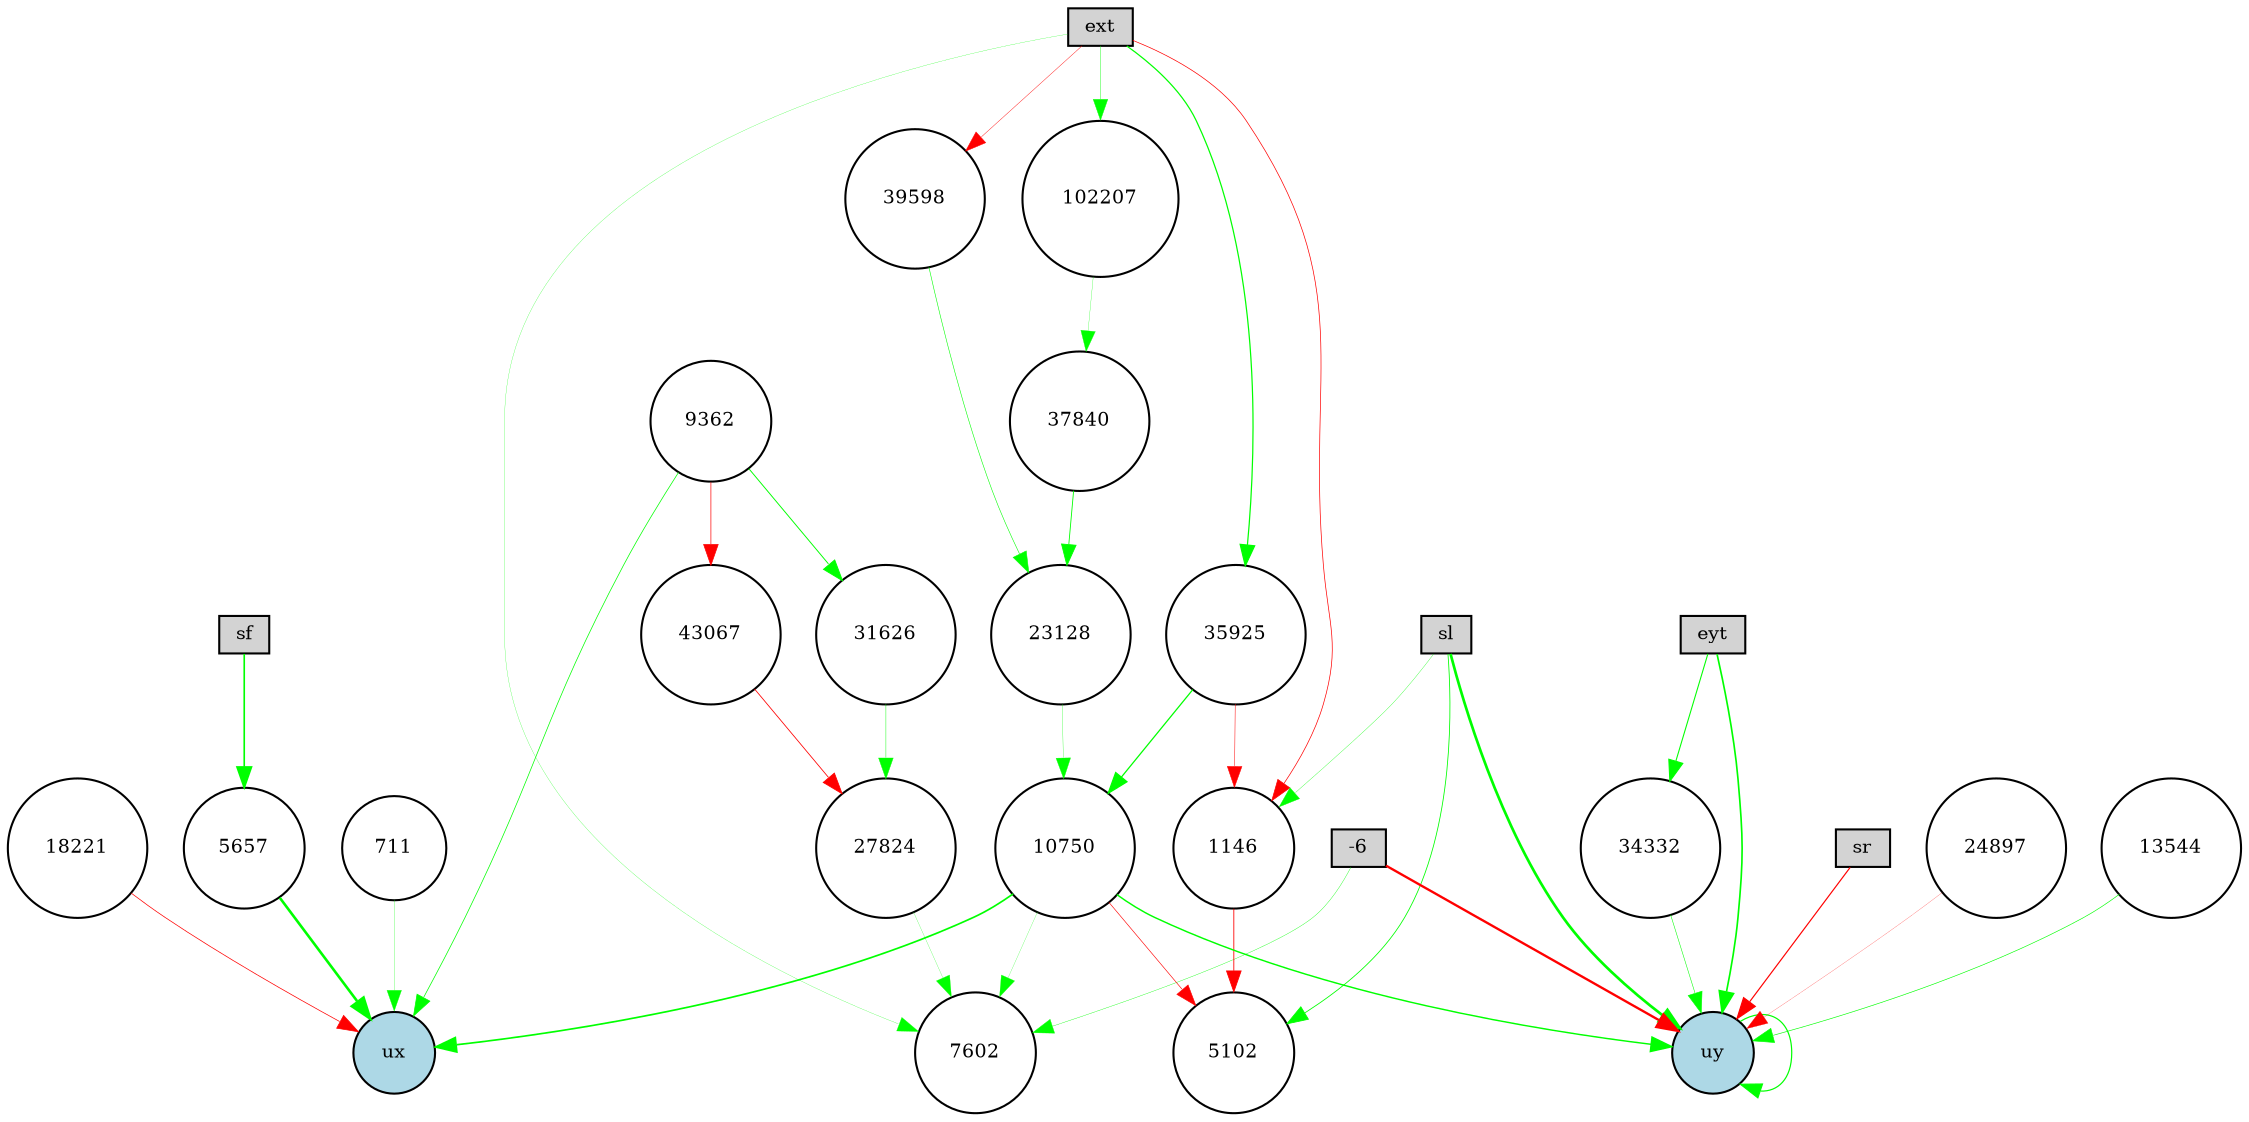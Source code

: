 digraph {
	node [fontsize=9 height=0.2 shape=circle width=0.2]
	ext [fillcolor=lightgray shape=box style=filled]
	eyt [fillcolor=lightgray shape=box style=filled]
	sf [fillcolor=lightgray shape=box style=filled]
	sl [fillcolor=lightgray shape=box style=filled]
	sr [fillcolor=lightgray shape=box style=filled]
	-6 [fillcolor=lightgray shape=box style=filled]
	ux [fillcolor=lightblue style=filled]
	uy [fillcolor=lightblue style=filled]
	24897 [fillcolor=white style=filled]
	711 [fillcolor=white style=filled]
	13544 [fillcolor=white style=filled]
	31626 [fillcolor=white style=filled]
	18221 [fillcolor=white style=filled]
	39598 [fillcolor=white style=filled]
	5102 [fillcolor=white style=filled]
	37840 [fillcolor=white style=filled]
	27824 [fillcolor=white style=filled]
	7602 [fillcolor=white style=filled]
	9362 [fillcolor=white style=filled]
	35925 [fillcolor=white style=filled]
	23128 [fillcolor=white style=filled]
	5657 [fillcolor=white style=filled]
	1146 [fillcolor=white style=filled]
	43067 [fillcolor=white style=filled]
	34332 [fillcolor=white style=filled]
	10750 [fillcolor=white style=filled]
	102207 [fillcolor=white style=filled]
	9362 -> ux [color=green penwidth=0.34908937701517795 style=solid]
	ext -> 35925 [color=green penwidth=0.5885239827573538 style=solid]
	10750 -> 5102 [color=red penwidth=0.2998724848793002 style=solid]
	13544 -> uy [color=green penwidth=0.30106670832240445 style=solid]
	31626 -> 27824 [color=green penwidth=0.20847586724452688 style=solid]
	9362 -> 43067 [color=red penwidth=0.33414212123909204 style=solid]
	43067 -> 27824 [color=red penwidth=0.38891039522140947 style=solid]
	eyt -> 34332 [color=green penwidth=0.5149260742186048 style=solid]
	34332 -> uy [color=green penwidth=0.2558984299089154 style=solid]
	sl -> 5102 [color=green penwidth=0.39330830994828403 style=solid]
	10750 -> 7602 [color=green penwidth=0.10714731067487085 style=solid]
	18221 -> ux [color=red penwidth=0.3424365073765562 style=solid]
	10750 -> ux [color=green penwidth=0.8101581205607935 style=solid]
	ext -> 7602 [color=green penwidth=0.11544568813981768 style=solid]
	711 -> ux [color=green penwidth=0.12997395740924694 style=solid]
	37840 -> 23128 [color=green penwidth=0.41105151985959754 style=solid]
	39598 -> 23128 [color=green penwidth=0.2724562564266375 style=solid]
	5657 -> ux [color=green penwidth=1.2537915004138347 style=solid]
	sf -> 5657 [color=green penwidth=0.7861925143157016 style=solid]
	-6 -> 7602 [color=green penwidth=0.1765028565690035 style=solid]
	uy -> uy [color=green penwidth=0.5745932548619803 style=solid]
	1146 -> 5102 [color=red penwidth=0.40712468367360266 style=solid]
	-6 -> uy [color=red penwidth=1.1274537488508163 style=solid]
	ext -> 39598 [color=red penwidth=0.19716060684634967 style=solid]
	102207 -> 37840 [color=green penwidth=0.12843190472797042 style=solid]
	eyt -> uy [color=green penwidth=0.8023005577473666 style=solid]
	sr -> uy [color=red penwidth=0.5686806763392863 style=solid]
	27824 -> 7602 [color=green penwidth=0.11044991229301179 style=solid]
	sl -> 1146 [color=green penwidth=0.1526573963171597 style=solid]
	9362 -> 31626 [color=green penwidth=0.45497936986897203 style=solid]
	23128 -> 10750 [color=green penwidth=0.14222799450541795 style=solid]
	35925 -> 1146 [color=red penwidth=0.2353266775319879 style=solid]
	10750 -> uy [color=green penwidth=0.6913075885628968 style=solid]
	35925 -> 10750 [color=green penwidth=0.604706962489621 style=solid]
	sl -> uy [color=green penwidth=1.292572909091659 style=solid]
	ext -> 1146 [color=red penwidth=0.33858272640089254 style=solid]
	ext -> 102207 [color=green penwidth=0.1996053830440988 style=solid]
	24897 -> uy [color=red penwidth=0.1027752041734476 style=solid]
}

